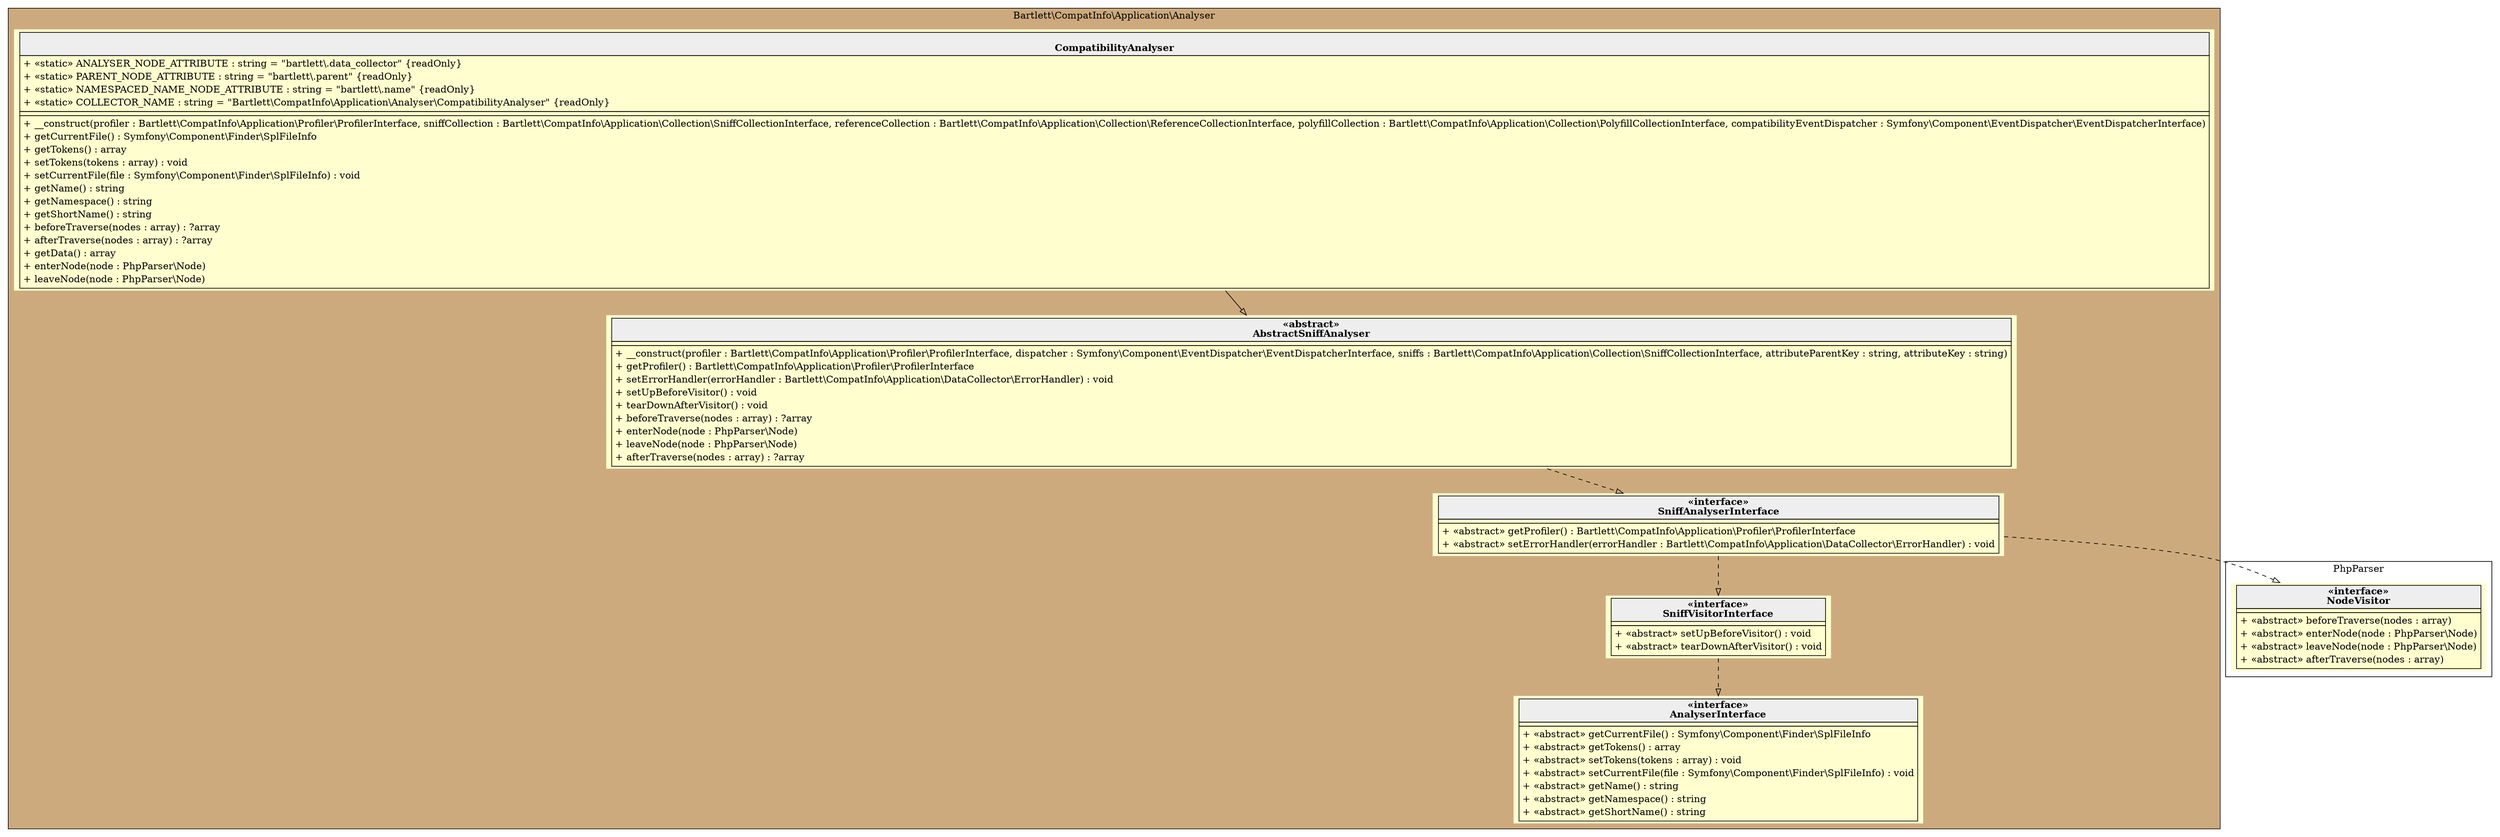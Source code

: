 digraph {
  graph [rankdir="TB" bgcolor="transparent"]
  node [fillcolor="#FEFECE" style="filled"]
  subgraph cluster_0 {
    graph [bgcolor="burlywood3"]
    label = "Bartlett\\CompatInfo\\Application\\Analyser"
    "Bartlett\\CompatInfo\\Application\\Analyser\\AbstractSniffAnalyser" [shape="none" label=<
<table cellspacing="0" border="0" cellborder="1">
    <tr><td bgcolor="#eeeeee"><b>«abstract»<br/>AbstractSniffAnalyser</b></td></tr>
    <tr><td></td></tr>
    <tr><td><table border="0" cellspacing="0" cellpadding="2">
    <tr><td align="left">+ __construct(profiler : Bartlett\\CompatInfo\\Application\\Profiler\\ProfilerInterface, dispatcher : Symfony\\Component\\EventDispatcher\\EventDispatcherInterface, sniffs : Bartlett\\CompatInfo\\Application\\Collection\\SniffCollectionInterface, attributeParentKey : string, attributeKey : string)</td></tr>
    <tr><td align="left">+ getProfiler() : Bartlett\\CompatInfo\\Application\\Profiler\\ProfilerInterface</td></tr>
    <tr><td align="left">+ setErrorHandler(errorHandler : Bartlett\\CompatInfo\\Application\\DataCollector\\ErrorHandler) : void</td></tr>
    <tr><td align="left">+ setUpBeforeVisitor() : void</td></tr>
    <tr><td align="left">+ tearDownAfterVisitor() : void</td></tr>
    <tr><td align="left">+ beforeTraverse(nodes : array) : ?array</td></tr>
    <tr><td align="left">+ enterNode(node : PhpParser\\Node)</td></tr>
    <tr><td align="left">+ leaveNode(node : PhpParser\\Node)</td></tr>
    <tr><td align="left">+ afterTraverse(nodes : array) : ?array</td></tr>
</table></td></tr>
</table>>]
    "Bartlett\\CompatInfo\\Application\\Analyser\\SniffAnalyserInterface" [shape="none" label=<
<table cellspacing="0" border="0" cellborder="1">
    <tr><td bgcolor="#eeeeee"><b>«interface»<br/>SniffAnalyserInterface</b></td></tr>
    <tr><td></td></tr>
    <tr><td><table border="0" cellspacing="0" cellpadding="2">
    <tr><td align="left">+ «abstract» getProfiler() : Bartlett\\CompatInfo\\Application\\Profiler\\ProfilerInterface</td></tr>
    <tr><td align="left">+ «abstract» setErrorHandler(errorHandler : Bartlett\\CompatInfo\\Application\\DataCollector\\ErrorHandler) : void</td></tr>
</table></td></tr>
</table>>]
    "Bartlett\\CompatInfo\\Application\\Analyser\\SniffVisitorInterface" [shape="none" label=<
<table cellspacing="0" border="0" cellborder="1">
    <tr><td bgcolor="#eeeeee"><b>«interface»<br/>SniffVisitorInterface</b></td></tr>
    <tr><td></td></tr>
    <tr><td><table border="0" cellspacing="0" cellpadding="2">
    <tr><td align="left">+ «abstract» setUpBeforeVisitor() : void</td></tr>
    <tr><td align="left">+ «abstract» tearDownAfterVisitor() : void</td></tr>
</table></td></tr>
</table>>]
    "Bartlett\\CompatInfo\\Application\\Analyser\\AnalyserInterface" [shape="none" label=<
<table cellspacing="0" border="0" cellborder="1">
    <tr><td bgcolor="#eeeeee"><b>«interface»<br/>AnalyserInterface</b></td></tr>
    <tr><td></td></tr>
    <tr><td><table border="0" cellspacing="0" cellpadding="2">
    <tr><td align="left">+ «abstract» getCurrentFile() : Symfony\\Component\\Finder\\SplFileInfo</td></tr>
    <tr><td align="left">+ «abstract» getTokens() : array</td></tr>
    <tr><td align="left">+ «abstract» setTokens(tokens : array) : void</td></tr>
    <tr><td align="left">+ «abstract» setCurrentFile(file : Symfony\\Component\\Finder\\SplFileInfo) : void</td></tr>
    <tr><td align="left">+ «abstract» getName() : string</td></tr>
    <tr><td align="left">+ «abstract» getNamespace() : string</td></tr>
    <tr><td align="left">+ «abstract» getShortName() : string</td></tr>
</table></td></tr>
</table>>]
    "Bartlett\\CompatInfo\\Application\\Analyser\\CompatibilityAnalyser" [shape="none" label=<
<table cellspacing="0" border="0" cellborder="1">
    <tr><td bgcolor="#eeeeee"><b><br/>CompatibilityAnalyser</b></td></tr>
    <tr><td><table border="0" cellspacing="0" cellpadding="2">
    <tr><td align="left">+ «static» ANALYSER_NODE_ATTRIBUTE : string = "bartlett\.data_collector" {readOnly}</td></tr>
    <tr><td align="left">+ «static» PARENT_NODE_ATTRIBUTE : string = "bartlett\.parent" {readOnly}</td></tr>
    <tr><td align="left">+ «static» NAMESPACED_NAME_NODE_ATTRIBUTE : string = "bartlett\.name" {readOnly}</td></tr>
    <tr><td align="left">+ «static» COLLECTOR_NAME : string = "Bartlett\\CompatInfo\\Application\\Analyser\\CompatibilityAnalyser" {readOnly}</td></tr>
</table></td></tr>
    <tr><td></td></tr>
    <tr><td><table border="0" cellspacing="0" cellpadding="2">
    <tr><td align="left">+ __construct(profiler : Bartlett\\CompatInfo\\Application\\Profiler\\ProfilerInterface, sniffCollection : Bartlett\\CompatInfo\\Application\\Collection\\SniffCollectionInterface, referenceCollection : Bartlett\\CompatInfo\\Application\\Collection\\ReferenceCollectionInterface, polyfillCollection : Bartlett\\CompatInfo\\Application\\Collection\\PolyfillCollectionInterface, compatibilityEventDispatcher : Symfony\\Component\\EventDispatcher\\EventDispatcherInterface)</td></tr>
    <tr><td align="left">+ getCurrentFile() : Symfony\\Component\\Finder\\SplFileInfo</td></tr>
    <tr><td align="left">+ getTokens() : array</td></tr>
    <tr><td align="left">+ setTokens(tokens : array) : void</td></tr>
    <tr><td align="left">+ setCurrentFile(file : Symfony\\Component\\Finder\\SplFileInfo) : void</td></tr>
    <tr><td align="left">+ getName() : string</td></tr>
    <tr><td align="left">+ getNamespace() : string</td></tr>
    <tr><td align="left">+ getShortName() : string</td></tr>
    <tr><td align="left">+ beforeTraverse(nodes : array) : ?array</td></tr>
    <tr><td align="left">+ afterTraverse(nodes : array) : ?array</td></tr>
    <tr><td align="left">+ getData() : array</td></tr>
    <tr><td align="left">+ enterNode(node : PhpParser\\Node)</td></tr>
    <tr><td align="left">+ leaveNode(node : PhpParser\\Node)</td></tr>
</table></td></tr>
</table>>]
  }
  subgraph cluster_1 {
    label = "PhpParser"
    "PhpParser\\NodeVisitor" [shape="none" label=<
<table cellspacing="0" border="0" cellborder="1">
    <tr><td bgcolor="#eeeeee"><b>«interface»<br/>NodeVisitor</b></td></tr>
    <tr><td></td></tr>
    <tr><td><table border="0" cellspacing="0" cellpadding="2">
    <tr><td align="left">+ «abstract» beforeTraverse(nodes : array)</td></tr>
    <tr><td align="left">+ «abstract» enterNode(node : PhpParser\\Node)</td></tr>
    <tr><td align="left">+ «abstract» leaveNode(node : PhpParser\\Node)</td></tr>
    <tr><td align="left">+ «abstract» afterTraverse(nodes : array)</td></tr>
</table></td></tr>
</table>>]
  }
  "Bartlett\\CompatInfo\\Application\\Analyser\\SniffVisitorInterface" -> "Bartlett\\CompatInfo\\Application\\Analyser\\AnalyserInterface" [arrowhead="empty" style="dashed"]
  "Bartlett\\CompatInfo\\Application\\Analyser\\SniffAnalyserInterface" -> "Bartlett\\CompatInfo\\Application\\Analyser\\SniffVisitorInterface" [arrowhead="empty" style="dashed"]
  "Bartlett\\CompatInfo\\Application\\Analyser\\SniffAnalyserInterface" -> "PhpParser\\NodeVisitor" [arrowhead="empty" style="dashed"]
  "Bartlett\\CompatInfo\\Application\\Analyser\\AbstractSniffAnalyser" -> "Bartlett\\CompatInfo\\Application\\Analyser\\SniffAnalyserInterface" [arrowhead="empty" style="dashed"]
  "Bartlett\\CompatInfo\\Application\\Analyser\\CompatibilityAnalyser" -> "Bartlett\\CompatInfo\\Application\\Analyser\\AbstractSniffAnalyser" [arrowhead="empty" style="filled"]
}
